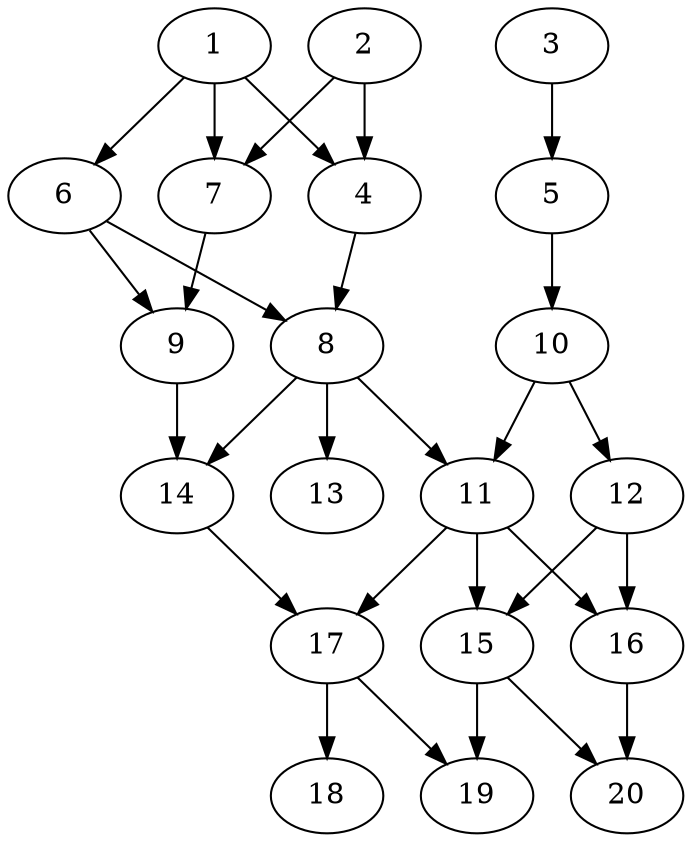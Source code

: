// DAG automatically generated by daggen at Thu Oct  3 13:58:42 2019
// ./daggen --dot -n 20 --ccr 0.3 --fat 0.5 --regular 0.9 --density 0.6 --mindata 5242880 --maxdata 52428800 
digraph G {
  1 [size="85889707", alpha="0.09", expect_size="25766912"] 
  1 -> 4 [size ="25766912"]
  1 -> 6 [size ="25766912"]
  1 -> 7 [size ="25766912"]
  2 [size="156777813", alpha="0.05", expect_size="47033344"] 
  2 -> 4 [size ="47033344"]
  2 -> 7 [size ="47033344"]
  3 [size="131945813", alpha="0.11", expect_size="39583744"] 
  3 -> 5 [size ="39583744"]
  4 [size="26722987", alpha="0.18", expect_size="8016896"] 
  4 -> 8 [size ="8016896"]
  5 [size="168263680", alpha="0.17", expect_size="50479104"] 
  5 -> 10 [size ="50479104"]
  6 [size="115490133", alpha="0.06", expect_size="34647040"] 
  6 -> 8 [size ="34647040"]
  6 -> 9 [size ="34647040"]
  7 [size="89569280", alpha="0.09", expect_size="26870784"] 
  7 -> 9 [size ="26870784"]
  8 [size="126610773", alpha="0.04", expect_size="37983232"] 
  8 -> 11 [size ="37983232"]
  8 -> 13 [size ="37983232"]
  8 -> 14 [size ="37983232"]
  9 [size="18479787", alpha="0.01", expect_size="5543936"] 
  9 -> 14 [size ="5543936"]
  10 [size="36003840", alpha="0.05", expect_size="10801152"] 
  10 -> 11 [size ="10801152"]
  10 -> 12 [size ="10801152"]
  11 [size="136113493", alpha="0.08", expect_size="40834048"] 
  11 -> 15 [size ="40834048"]
  11 -> 16 [size ="40834048"]
  11 -> 17 [size ="40834048"]
  12 [size="46967467", alpha="0.01", expect_size="14090240"] 
  12 -> 15 [size ="14090240"]
  12 -> 16 [size ="14090240"]
  13 [size="83490133", alpha="0.09", expect_size="25047040"] 
  14 [size="172124160", alpha="0.15", expect_size="51637248"] 
  14 -> 17 [size ="51637248"]
  15 [size="157873493", alpha="0.01", expect_size="47362048"] 
  15 -> 19 [size ="47362048"]
  15 -> 20 [size ="47362048"]
  16 [size="131208533", alpha="0.12", expect_size="39362560"] 
  16 -> 20 [size ="39362560"]
  17 [size="24616960", alpha="0.08", expect_size="7385088"] 
  17 -> 18 [size ="7385088"]
  17 -> 19 [size ="7385088"]
  18 [size="93897387", alpha="0.13", expect_size="28169216"] 
  19 [size="127361707", alpha="0.02", expect_size="38208512"] 
  20 [size="131386027", alpha="0.04", expect_size="39415808"] 
}
